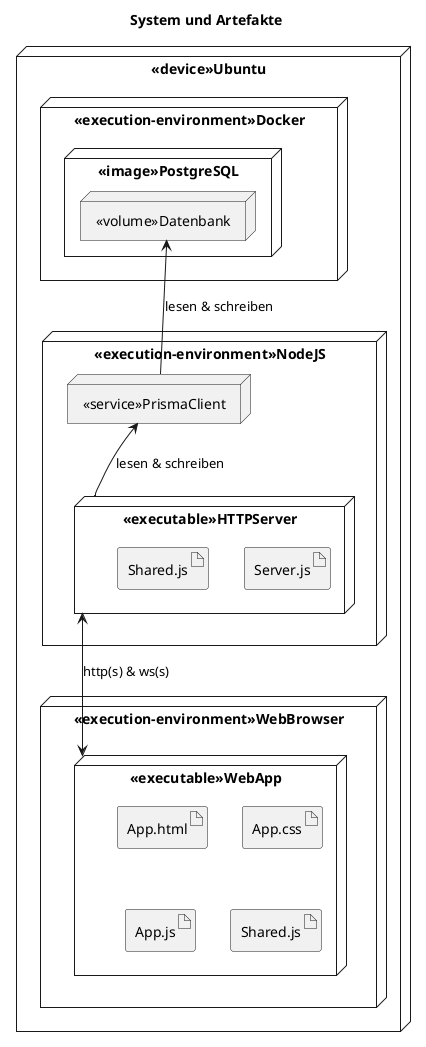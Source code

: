 @startuml verteilung
title System und Artefakte

node <<device>>Ubuntu {
    node <<execution-environment>>Docker {
        node <<image>>PostgreSQL {
            node <<volume>>Datenbank as n1 {
            }
        }
    }
    node <<execution-environment>>NodeJS {
        node <<service>>PrismaClient as n2 {

        }
        node <<executable>>HTTPServer as n3 {
            artifact se as "Server.js"
            artifact sh1 as "Shared.js"
        }
    }
    node <<execution-environment>>WebBrowser {
        node <<executable>>WebApp as n4 {
            artifact ah as "App.html"
            artifact ac as "App.css"
            artifact aj as "App.js"
            artifact sa2 as "Shared.js"
        }
    }
}
 
n1 <-- n2 : lesen & schreiben
n2 <-- n3 : lesen & schreiben
n3 <--> n4 : http(s) & ws(s)

@enduml
